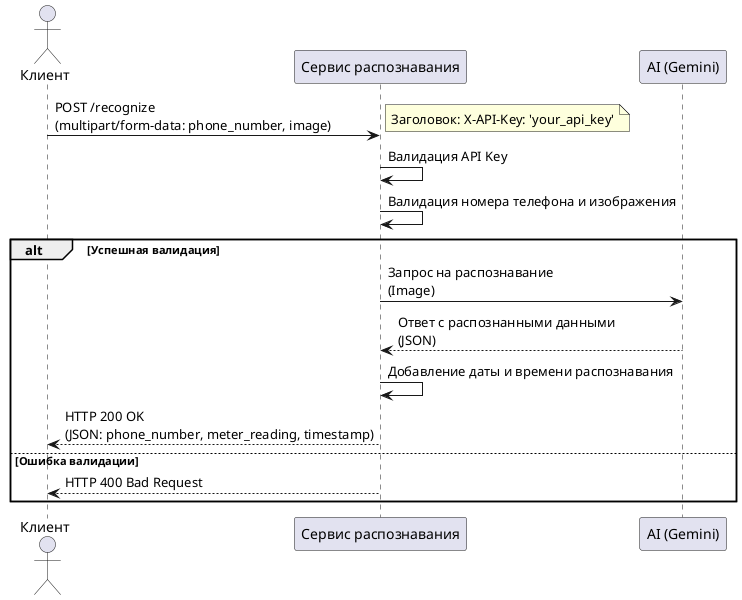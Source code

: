 @startuml
actor Client as "Клиент"
participant REST_Service as "Сервис распознавания"
participant AI_Gemini as "AI (Gemini)"

Client -> REST_Service: POST /recognize\n(multipart/form-data: phone_number, image)
note right: Заголовок: X-API-Key: 'your_api_key'

REST_Service -> REST_Service: Валидация API Key
REST_Service -> REST_Service: Валидация номера телефона и изображения

alt Успешная валидация
    REST_Service -> AI_Gemini: Запрос на распознавание\n(Image)
    AI_Gemini --> REST_Service: Ответ с распознанными данными\n(JSON)
    REST_Service -> REST_Service: Добавление даты и времени распознавания
    REST_Service --> Client: HTTP 200 OK\n(JSON: phone_number, meter_reading, timestamp)
else Ошибка валидации
    REST_Service --> Client: HTTP 400 Bad Request
end

@enduml